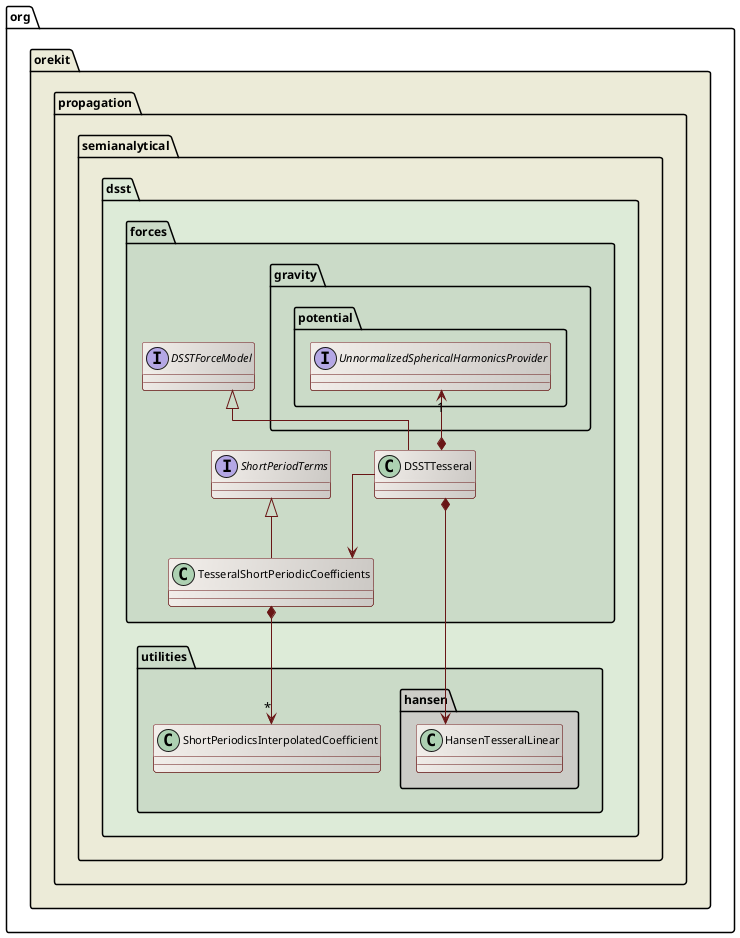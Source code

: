 ' Copyright 2002-2024 CS GROUP
' Licensed to CS GROUP (CS) under one or more
' contributor license agreements.  See the NOTICE file distributed with
' this work for additional information regarding copyright ownership.
' CS licenses this file to You under the Apache License, Version 2.0
' (the "License"); you may not use this file except in compliance with
' the License.  You may obtain a copy of the License at
'
'   http://www.apache.org/licenses/LICENSE-2.0
'
' Unless required by applicable law or agreed to in writing, software
' distributed under the License is distributed on an "AS IS" BASIS,
' WITHOUT WARRANTIES OR CONDITIONS OF ANY KIND, either express or implied.
' See the License for the specific language governing permissions and
' limitations under the License.
 
@startuml

  skinparam svek                  true
  skinparam ClassBackgroundColor  #F3EFEB/CCC9C5
  skinparam ClassArrowColor       #691616
  skinparam ClassBorderColor      #691616
  skinparam NoteBackgroundColor   #F3EFEB
  skinparam NoteBorderColor       #691616
  skinparam NoteFontColor         #691616
  skinparam ClassFontSize         11
  skinparam PackageFontSize       12
  skinparam linetype              ortho

  package org.orekit #ECEBD8 {

    package propagation.semianalytical.dsst #DDEBD8 {

      Package forces #CBDBC8 {
        interface DSSTForceModel
        interface ShortPeriodTerms
        DSSTForceModel <|-- DSSTTesseral
        DSSTTesseral --> TesseralShortPeriodicCoefficients
        ShortPeriodTerms <|-- TesseralShortPeriodicCoefficients
      }

      package utilities #CBDBC8 {
        package hansen #CCCCC7 {
          class HansenTesseralLinear
        }
          TesseralShortPeriodicCoefficients *--> "*" ShortPeriodicsInterpolatedCoefficient
          DSSTTesseral *--> HansenTesseralLinear
       }

      package forces.gravity.potential #CBDBC8 {
          interface UnnormalizedSphericalHarmonicsProvider
          UnnormalizedSphericalHarmonicsProvider "1" <--* DSSTTesseral
      }
  }

@enduml
